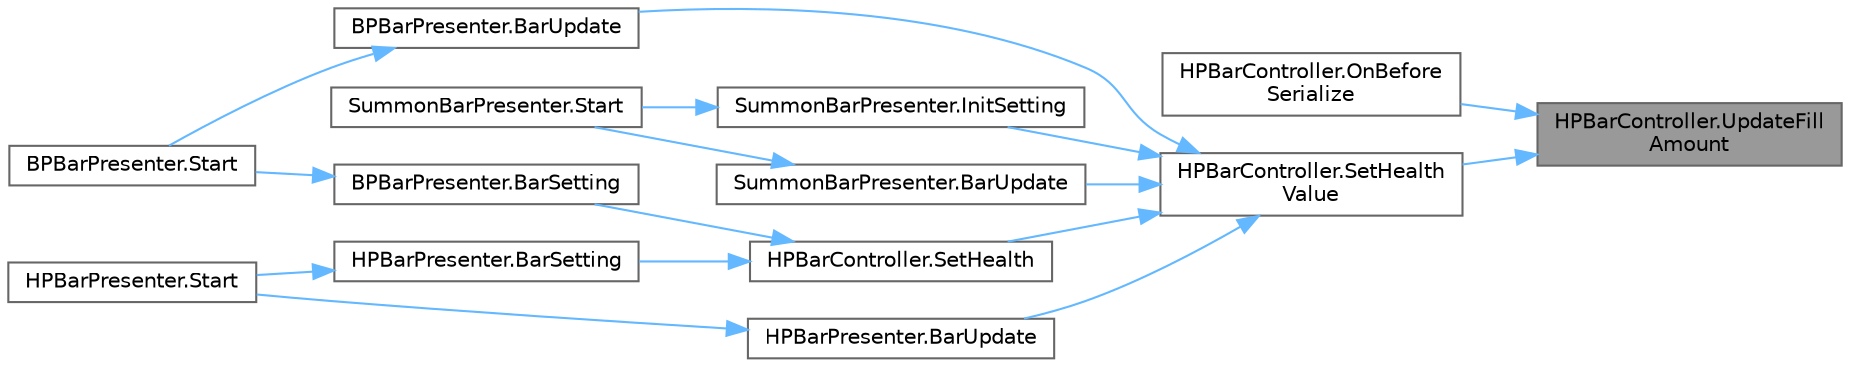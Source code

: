 digraph "HPBarController.UpdateFillAmount"
{
 // LATEX_PDF_SIZE
  bgcolor="transparent";
  edge [fontname=Helvetica,fontsize=10,labelfontname=Helvetica,labelfontsize=10];
  node [fontname=Helvetica,fontsize=10,shape=box,height=0.2,width=0.4];
  rankdir="RL";
  Node1 [id="Node000001",label="HPBarController.UpdateFill\lAmount",height=0.2,width=0.4,color="gray40", fillcolor="grey60", style="filled", fontcolor="black",tooltip=" "];
  Node1 -> Node2 [id="edge1_Node000001_Node000002",dir="back",color="steelblue1",style="solid",tooltip=" "];
  Node2 [id="Node000002",label="HPBarController.OnBefore\lSerialize",height=0.2,width=0.4,color="grey40", fillcolor="white", style="filled",URL="$class_h_p_bar_controller.html#abeda8e7ef430d3b2a9db8760aa035cc9",tooltip="インスペクターで値を変更した時に呼ばれる（保存前）"];
  Node1 -> Node3 [id="edge2_Node000001_Node000003",dir="back",color="steelblue1",style="solid",tooltip=" "];
  Node3 [id="Node000003",label="HPBarController.SetHealth\lValue",height=0.2,width=0.4,color="grey40", fillcolor="white", style="filled",URL="$class_h_p_bar_controller.html#a9504be975f305e3ed4b9ca422ac8809e",tooltip=" "];
  Node3 -> Node4 [id="edge3_Node000003_Node000004",dir="back",color="steelblue1",style="solid",tooltip=" "];
  Node4 [id="Node000004",label="BPBarPresenter.BarUpdate",height=0.2,width=0.4,color="grey40", fillcolor="white", style="filled",URL="$class_b_p_bar_presenter.html#aec7ad5b0f134a89d0a9f6e4b1b2d81b0",tooltip=" "];
  Node4 -> Node5 [id="edge4_Node000004_Node000005",dir="back",color="steelblue1",style="solid",tooltip=" "];
  Node5 [id="Node000005",label="BPBarPresenter.Start",height=0.2,width=0.4,color="grey40", fillcolor="white", style="filled",URL="$class_b_p_bar_presenter.html#a8fbf9d3ff115c8fda7665c5cd6c60aad",tooltip=" "];
  Node3 -> Node6 [id="edge5_Node000003_Node000006",dir="back",color="steelblue1",style="solid",tooltip=" "];
  Node6 [id="Node000006",label="HPBarPresenter.BarUpdate",height=0.2,width=0.4,color="grey40", fillcolor="white", style="filled",URL="$class_h_p_bar_presenter.html#a42a9e62da12308036c0ee98b17f2dee3",tooltip=" "];
  Node6 -> Node7 [id="edge6_Node000006_Node000007",dir="back",color="steelblue1",style="solid",tooltip=" "];
  Node7 [id="Node000007",label="HPBarPresenter.Start",height=0.2,width=0.4,color="grey40", fillcolor="white", style="filled",URL="$class_h_p_bar_presenter.html#ae5c611669cd341ac0660512f01a7c447",tooltip=" "];
  Node3 -> Node8 [id="edge7_Node000003_Node000008",dir="back",color="steelblue1",style="solid",tooltip=" "];
  Node8 [id="Node000008",label="SummonBarPresenter.BarUpdate",height=0.2,width=0.4,color="grey40", fillcolor="white", style="filled",URL="$class_summon_bar_presenter.html#aad78cf05b4082120a0705ed6884c45e9",tooltip=" "];
  Node8 -> Node9 [id="edge8_Node000008_Node000009",dir="back",color="steelblue1",style="solid",tooltip=" "];
  Node9 [id="Node000009",label="SummonBarPresenter.Start",height=0.2,width=0.4,color="grey40", fillcolor="white", style="filled",URL="$class_summon_bar_presenter.html#a8daafa13c091e2a8ef8b7cce753a6489",tooltip=" "];
  Node3 -> Node10 [id="edge9_Node000003_Node000010",dir="back",color="steelblue1",style="solid",tooltip=" "];
  Node10 [id="Node000010",label="SummonBarPresenter.InitSetting",height=0.2,width=0.4,color="grey40", fillcolor="white", style="filled",URL="$class_summon_bar_presenter.html#a69460673371136a099c67816d1e56b12",tooltip=" "];
  Node10 -> Node9 [id="edge10_Node000010_Node000009",dir="back",color="steelblue1",style="solid",tooltip=" "];
  Node3 -> Node11 [id="edge11_Node000003_Node000011",dir="back",color="steelblue1",style="solid",tooltip=" "];
  Node11 [id="Node000011",label="HPBarController.SetHealth",height=0.2,width=0.4,color="grey40", fillcolor="white", style="filled",URL="$class_h_p_bar_controller.html#af71e8b438f7ce4bf32dbf28f6a96cc3a",tooltip=" "];
  Node11 -> Node12 [id="edge12_Node000011_Node000012",dir="back",color="steelblue1",style="solid",tooltip=" "];
  Node12 [id="Node000012",label="BPBarPresenter.BarSetting",height=0.2,width=0.4,color="grey40", fillcolor="white", style="filled",URL="$class_b_p_bar_presenter.html#a4d1bdb80fb199a346245836401d4ca15",tooltip=" "];
  Node12 -> Node5 [id="edge13_Node000012_Node000005",dir="back",color="steelblue1",style="solid",tooltip=" "];
  Node11 -> Node13 [id="edge14_Node000011_Node000013",dir="back",color="steelblue1",style="solid",tooltip=" "];
  Node13 [id="Node000013",label="HPBarPresenter.BarSetting",height=0.2,width=0.4,color="grey40", fillcolor="white", style="filled",URL="$class_h_p_bar_presenter.html#a95f91c6a16562454cc4f3fd40460ce2f",tooltip=" "];
  Node13 -> Node7 [id="edge15_Node000013_Node000007",dir="back",color="steelblue1",style="solid",tooltip=" "];
}
